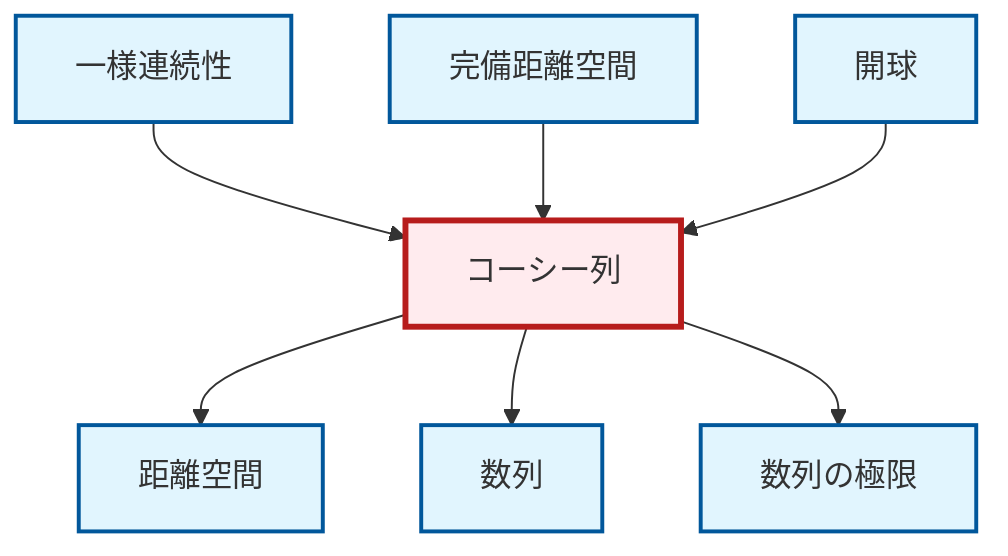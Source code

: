 graph TD
    classDef definition fill:#e1f5fe,stroke:#01579b,stroke-width:2px
    classDef theorem fill:#f3e5f5,stroke:#4a148c,stroke-width:2px
    classDef axiom fill:#fff3e0,stroke:#e65100,stroke-width:2px
    classDef example fill:#e8f5e9,stroke:#1b5e20,stroke-width:2px
    classDef current fill:#ffebee,stroke:#b71c1c,stroke-width:3px
    def-complete-metric-space["完備距離空間"]:::definition
    def-uniform-continuity["一様連続性"]:::definition
    def-limit["数列の極限"]:::definition
    def-open-ball["開球"]:::definition
    def-cauchy-sequence["コーシー列"]:::definition
    def-metric-space["距離空間"]:::definition
    def-sequence["数列"]:::definition
    def-cauchy-sequence --> def-metric-space
    def-uniform-continuity --> def-cauchy-sequence
    def-cauchy-sequence --> def-sequence
    def-complete-metric-space --> def-cauchy-sequence
    def-open-ball --> def-cauchy-sequence
    def-cauchy-sequence --> def-limit
    class def-cauchy-sequence current